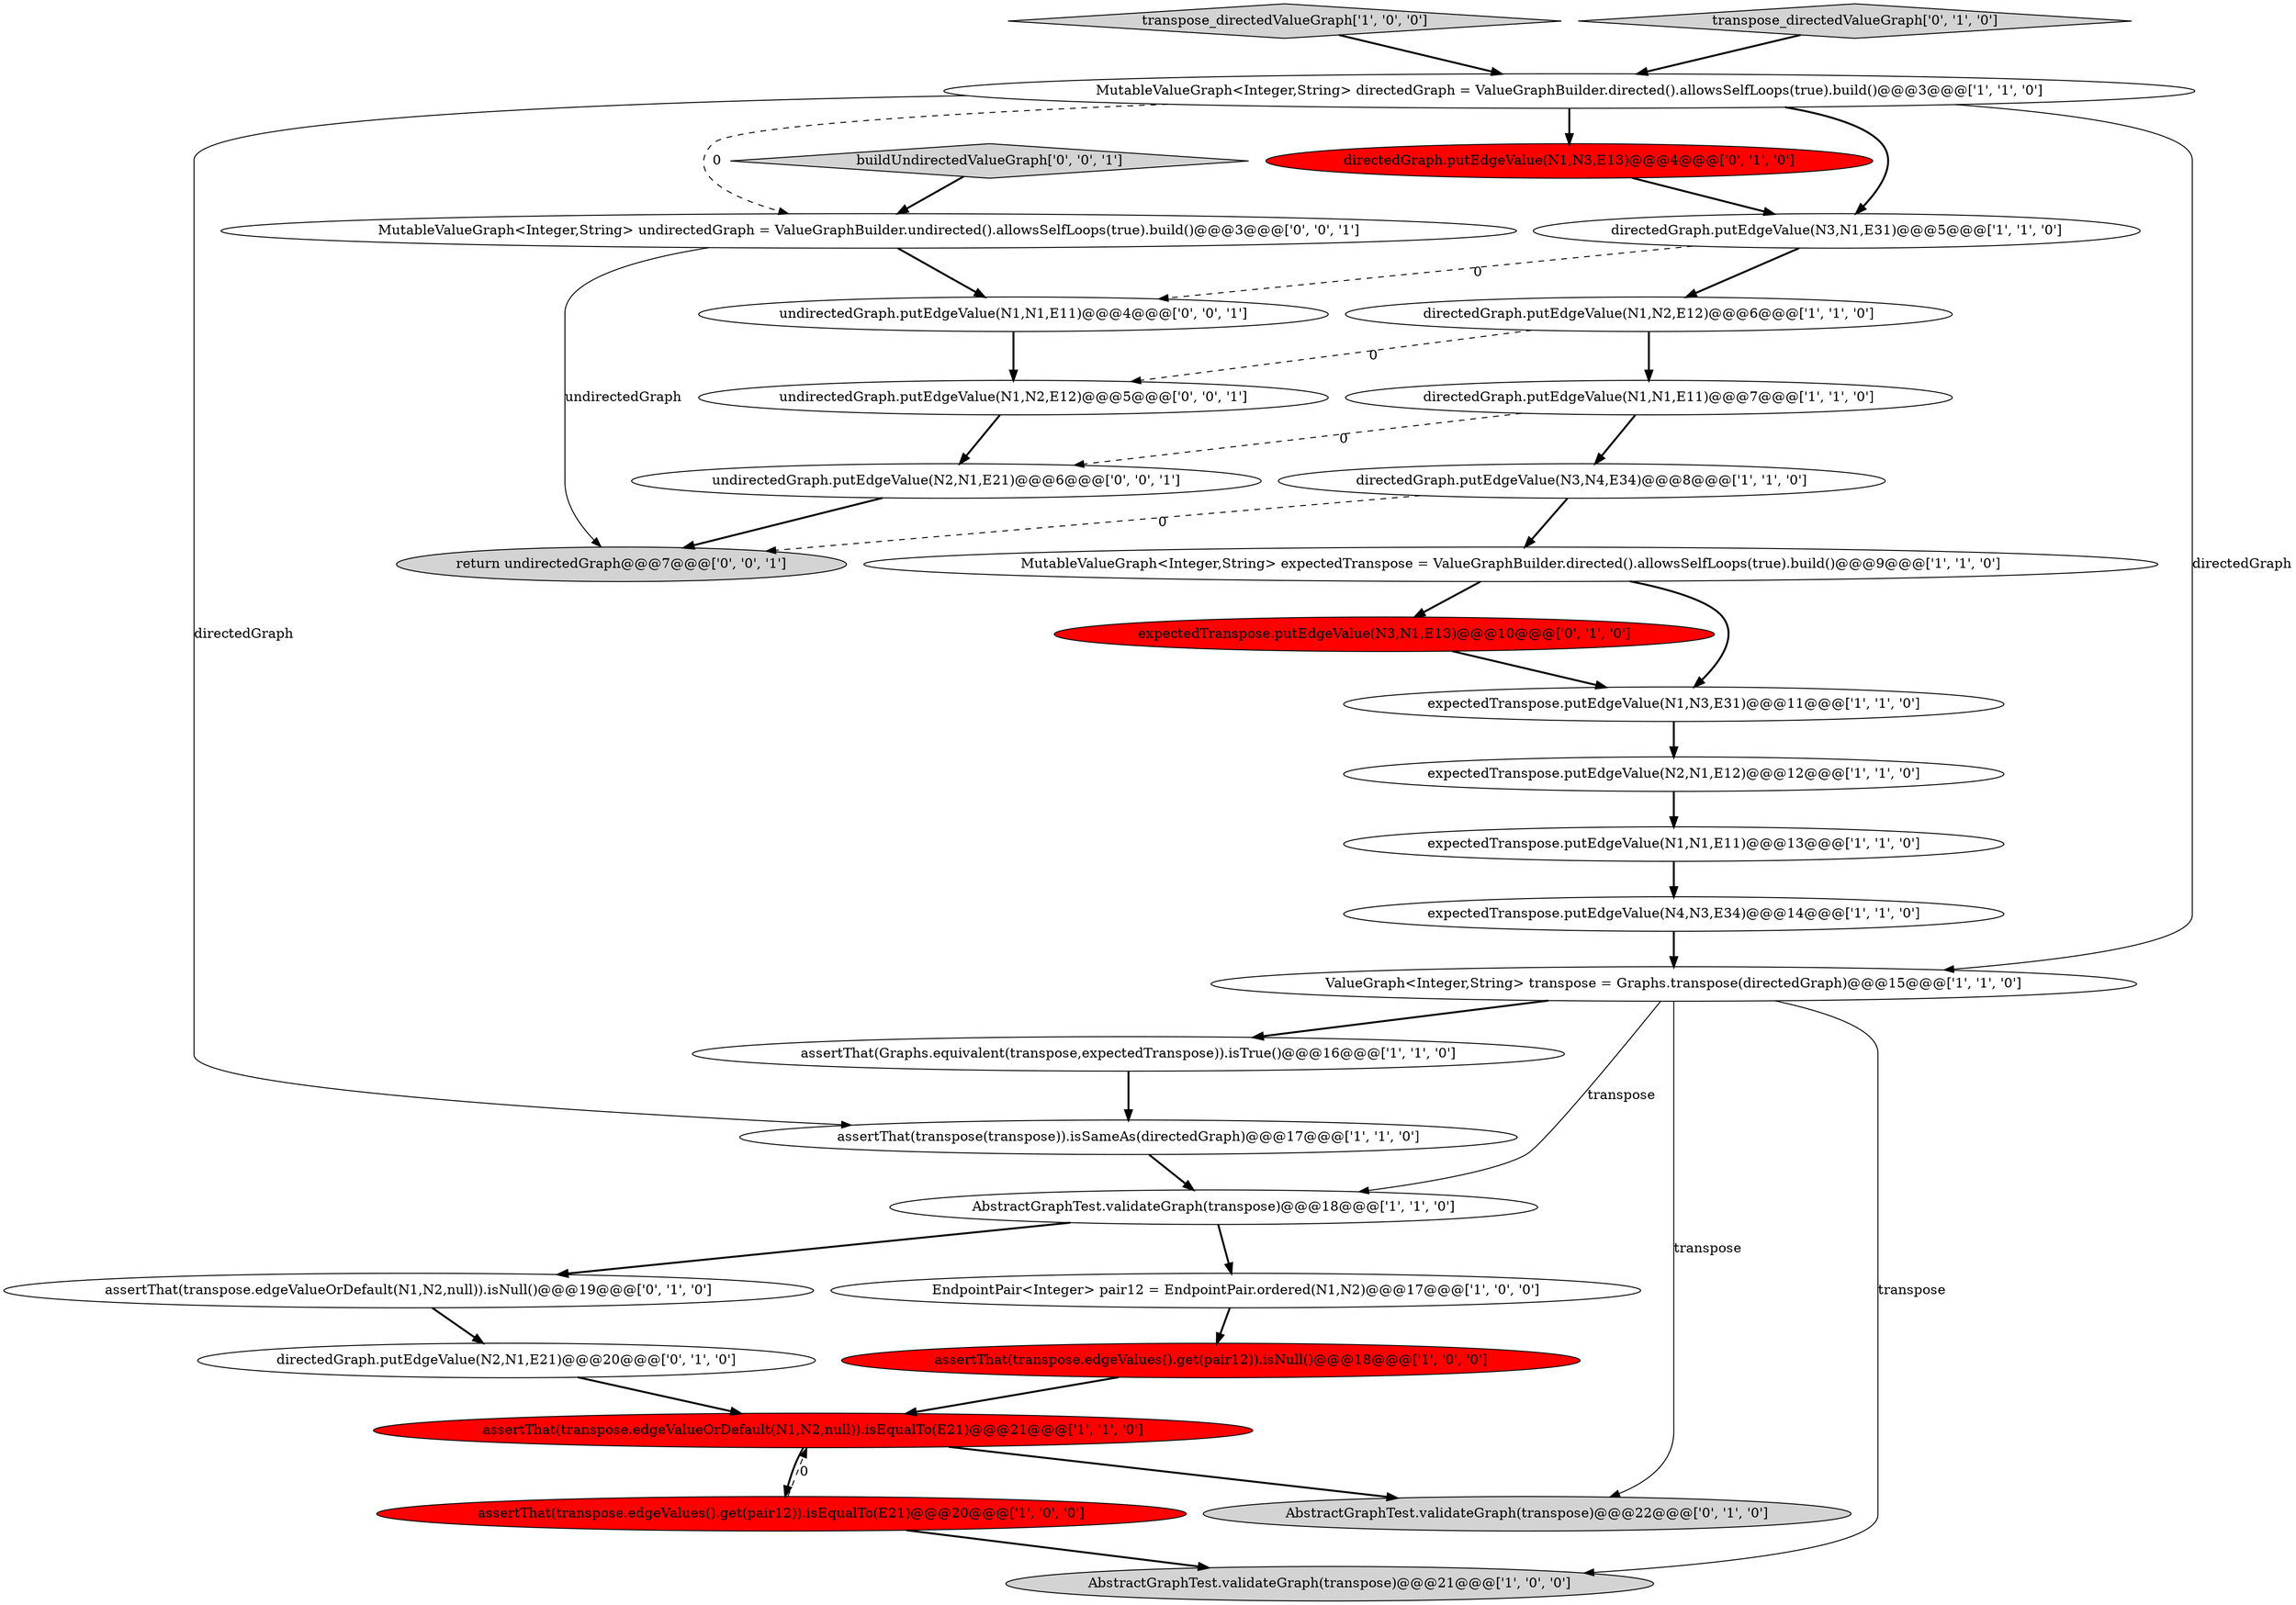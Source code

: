 digraph {
21 [style = filled, label = "expectedTranspose.putEdgeValue(N3,N1,E13)@@@10@@@['0', '1', '0']", fillcolor = red, shape = ellipse image = "AAA1AAABBB2BBB"];
31 [style = filled, label = "return undirectedGraph@@@7@@@['0', '0', '1']", fillcolor = lightgray, shape = ellipse image = "AAA0AAABBB3BBB"];
10 [style = filled, label = "directedGraph.putEdgeValue(N3,N1,E31)@@@5@@@['1', '1', '0']", fillcolor = white, shape = ellipse image = "AAA0AAABBB1BBB"];
14 [style = filled, label = "AbstractGraphTest.validateGraph(transpose)@@@18@@@['1', '1', '0']", fillcolor = white, shape = ellipse image = "AAA0AAABBB1BBB"];
4 [style = filled, label = "expectedTranspose.putEdgeValue(N1,N3,E31)@@@11@@@['1', '1', '0']", fillcolor = white, shape = ellipse image = "AAA0AAABBB1BBB"];
19 [style = filled, label = "directedGraph.putEdgeValue(N3,N4,E34)@@@8@@@['1', '1', '0']", fillcolor = white, shape = ellipse image = "AAA0AAABBB1BBB"];
15 [style = filled, label = "EndpointPair<Integer> pair12 = EndpointPair.ordered(N1,N2)@@@17@@@['1', '0', '0']", fillcolor = white, shape = ellipse image = "AAA0AAABBB1BBB"];
13 [style = filled, label = "expectedTranspose.putEdgeValue(N1,N1,E11)@@@13@@@['1', '1', '0']", fillcolor = white, shape = ellipse image = "AAA0AAABBB1BBB"];
23 [style = filled, label = "assertThat(transpose.edgeValueOrDefault(N1,N2,null)).isNull()@@@19@@@['0', '1', '0']", fillcolor = white, shape = ellipse image = "AAA0AAABBB2BBB"];
2 [style = filled, label = "MutableValueGraph<Integer,String> expectedTranspose = ValueGraphBuilder.directed().allowsSelfLoops(true).build()@@@9@@@['1', '1', '0']", fillcolor = white, shape = ellipse image = "AAA0AAABBB1BBB"];
7 [style = filled, label = "expectedTranspose.putEdgeValue(N2,N1,E12)@@@12@@@['1', '1', '0']", fillcolor = white, shape = ellipse image = "AAA0AAABBB1BBB"];
24 [style = filled, label = "AbstractGraphTest.validateGraph(transpose)@@@22@@@['0', '1', '0']", fillcolor = lightgray, shape = ellipse image = "AAA0AAABBB2BBB"];
12 [style = filled, label = "ValueGraph<Integer,String> transpose = Graphs.transpose(directedGraph)@@@15@@@['1', '1', '0']", fillcolor = white, shape = ellipse image = "AAA0AAABBB1BBB"];
18 [style = filled, label = "transpose_directedValueGraph['1', '0', '0']", fillcolor = lightgray, shape = diamond image = "AAA0AAABBB1BBB"];
11 [style = filled, label = "directedGraph.putEdgeValue(N1,N1,E11)@@@7@@@['1', '1', '0']", fillcolor = white, shape = ellipse image = "AAA0AAABBB1BBB"];
22 [style = filled, label = "directedGraph.putEdgeValue(N1,N3,E13)@@@4@@@['0', '1', '0']", fillcolor = red, shape = ellipse image = "AAA1AAABBB2BBB"];
5 [style = filled, label = "expectedTranspose.putEdgeValue(N4,N3,E34)@@@14@@@['1', '1', '0']", fillcolor = white, shape = ellipse image = "AAA0AAABBB1BBB"];
6 [style = filled, label = "assertThat(transpose.edgeValues().get(pair12)).isNull()@@@18@@@['1', '0', '0']", fillcolor = red, shape = ellipse image = "AAA1AAABBB1BBB"];
25 [style = filled, label = "directedGraph.putEdgeValue(N2,N1,E21)@@@20@@@['0', '1', '0']", fillcolor = white, shape = ellipse image = "AAA0AAABBB2BBB"];
29 [style = filled, label = "MutableValueGraph<Integer,String> undirectedGraph = ValueGraphBuilder.undirected().allowsSelfLoops(true).build()@@@3@@@['0', '0', '1']", fillcolor = white, shape = ellipse image = "AAA0AAABBB3BBB"];
27 [style = filled, label = "buildUndirectedValueGraph['0', '0', '1']", fillcolor = lightgray, shape = diamond image = "AAA0AAABBB3BBB"];
8 [style = filled, label = "assertThat(transpose(transpose)).isSameAs(directedGraph)@@@17@@@['1', '1', '0']", fillcolor = white, shape = ellipse image = "AAA0AAABBB1BBB"];
30 [style = filled, label = "undirectedGraph.putEdgeValue(N1,N1,E11)@@@4@@@['0', '0', '1']", fillcolor = white, shape = ellipse image = "AAA0AAABBB3BBB"];
0 [style = filled, label = "AbstractGraphTest.validateGraph(transpose)@@@21@@@['1', '0', '0']", fillcolor = lightgray, shape = ellipse image = "AAA0AAABBB1BBB"];
28 [style = filled, label = "undirectedGraph.putEdgeValue(N2,N1,E21)@@@6@@@['0', '0', '1']", fillcolor = white, shape = ellipse image = "AAA0AAABBB3BBB"];
1 [style = filled, label = "MutableValueGraph<Integer,String> directedGraph = ValueGraphBuilder.directed().allowsSelfLoops(true).build()@@@3@@@['1', '1', '0']", fillcolor = white, shape = ellipse image = "AAA0AAABBB1BBB"];
9 [style = filled, label = "assertThat(transpose.edgeValues().get(pair12)).isEqualTo(E21)@@@20@@@['1', '0', '0']", fillcolor = red, shape = ellipse image = "AAA1AAABBB1BBB"];
26 [style = filled, label = "undirectedGraph.putEdgeValue(N1,N2,E12)@@@5@@@['0', '0', '1']", fillcolor = white, shape = ellipse image = "AAA0AAABBB3BBB"];
16 [style = filled, label = "assertThat(Graphs.equivalent(transpose,expectedTranspose)).isTrue()@@@16@@@['1', '1', '0']", fillcolor = white, shape = ellipse image = "AAA0AAABBB1BBB"];
20 [style = filled, label = "transpose_directedValueGraph['0', '1', '0']", fillcolor = lightgray, shape = diamond image = "AAA0AAABBB2BBB"];
3 [style = filled, label = "assertThat(transpose.edgeValueOrDefault(N1,N2,null)).isEqualTo(E21)@@@21@@@['1', '1', '0']", fillcolor = red, shape = ellipse image = "AAA1AAABBB1BBB"];
17 [style = filled, label = "directedGraph.putEdgeValue(N1,N2,E12)@@@6@@@['1', '1', '0']", fillcolor = white, shape = ellipse image = "AAA0AAABBB1BBB"];
7->13 [style = bold, label=""];
6->3 [style = bold, label=""];
12->24 [style = solid, label="transpose"];
23->25 [style = bold, label=""];
9->0 [style = bold, label=""];
16->8 [style = bold, label=""];
3->24 [style = bold, label=""];
29->30 [style = bold, label=""];
12->0 [style = solid, label="transpose"];
28->31 [style = bold, label=""];
25->3 [style = bold, label=""];
30->26 [style = bold, label=""];
1->12 [style = solid, label="directedGraph"];
1->29 [style = dashed, label="0"];
8->14 [style = bold, label=""];
10->17 [style = bold, label=""];
15->6 [style = bold, label=""];
12->16 [style = bold, label=""];
19->2 [style = bold, label=""];
20->1 [style = bold, label=""];
11->19 [style = bold, label=""];
2->4 [style = bold, label=""];
1->8 [style = solid, label="directedGraph"];
4->7 [style = bold, label=""];
29->31 [style = solid, label="undirectedGraph"];
1->22 [style = bold, label=""];
12->14 [style = solid, label="transpose"];
3->9 [style = bold, label=""];
11->28 [style = dashed, label="0"];
10->30 [style = dashed, label="0"];
14->23 [style = bold, label=""];
18->1 [style = bold, label=""];
5->12 [style = bold, label=""];
2->21 [style = bold, label=""];
22->10 [style = bold, label=""];
13->5 [style = bold, label=""];
17->26 [style = dashed, label="0"];
14->15 [style = bold, label=""];
26->28 [style = bold, label=""];
27->29 [style = bold, label=""];
1->10 [style = bold, label=""];
9->3 [style = dashed, label="0"];
21->4 [style = bold, label=""];
17->11 [style = bold, label=""];
19->31 [style = dashed, label="0"];
}
